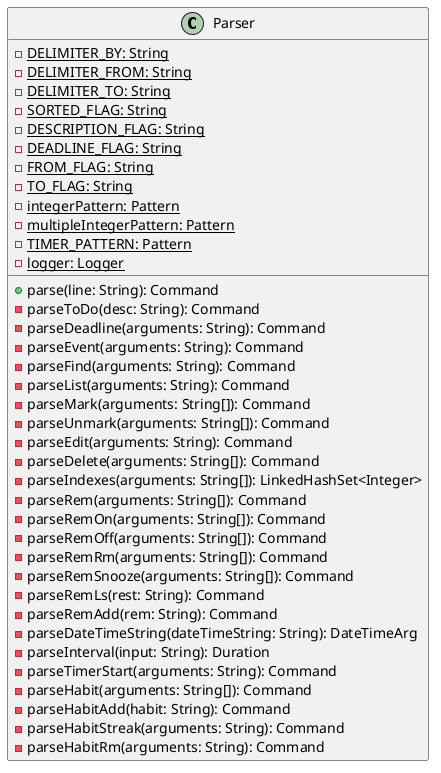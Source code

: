 @startuml
class Parser {
  - {static} DELIMITER_BY: String
  - {static} DELIMITER_FROM: String
  - {static} DELIMITER_TO: String
  - {static} SORTED_FLAG: String
  - {static} DESCRIPTION_FLAG: String
  - {static} DEADLINE_FLAG: String
  - {static} FROM_FLAG: String
  - {static} TO_FLAG: String
  - {static} integerPattern: Pattern
  - {static} multipleIntegerPattern: Pattern
  - {static} TIMER_PATTERN: Pattern
  - {static} logger: Logger

  + parse(line: String): Command
  - parseToDo(desc: String): Command
  - parseDeadline(arguments: String): Command
  - parseEvent(arguments: String): Command
  - parseFind(arguments: String): Command
  - parseList(arguments: String): Command
  - parseMark(arguments: String[]): Command
  - parseUnmark(arguments: String[]): Command
  - parseEdit(arguments: String): Command
  - parseDelete(arguments: String[]): Command
  - parseIndexes(arguments: String[]): LinkedHashSet<Integer>
  - parseRem(arguments: String[]): Command
  - parseRemOn(arguments: String[]): Command
  - parseRemOff(arguments: String[]): Command
  - parseRemRm(arguments: String[]): Command
  - parseRemSnooze(arguments: String[]): Command
  - parseRemLs(rest: String): Command
  - parseRemAdd(rem: String): Command
  - parseDateTimeString(dateTimeString: String): DateTimeArg
  - parseInterval(input: String): Duration
  - parseTimerStart(arguments: String): Command
  - parseHabit(arguments: String[]): Command
  - parseHabitAdd(habit: String): Command
  - parseHabitStreak(arguments: String): Command
  - parseHabitRm(arguments: String): Command
}

@enduml